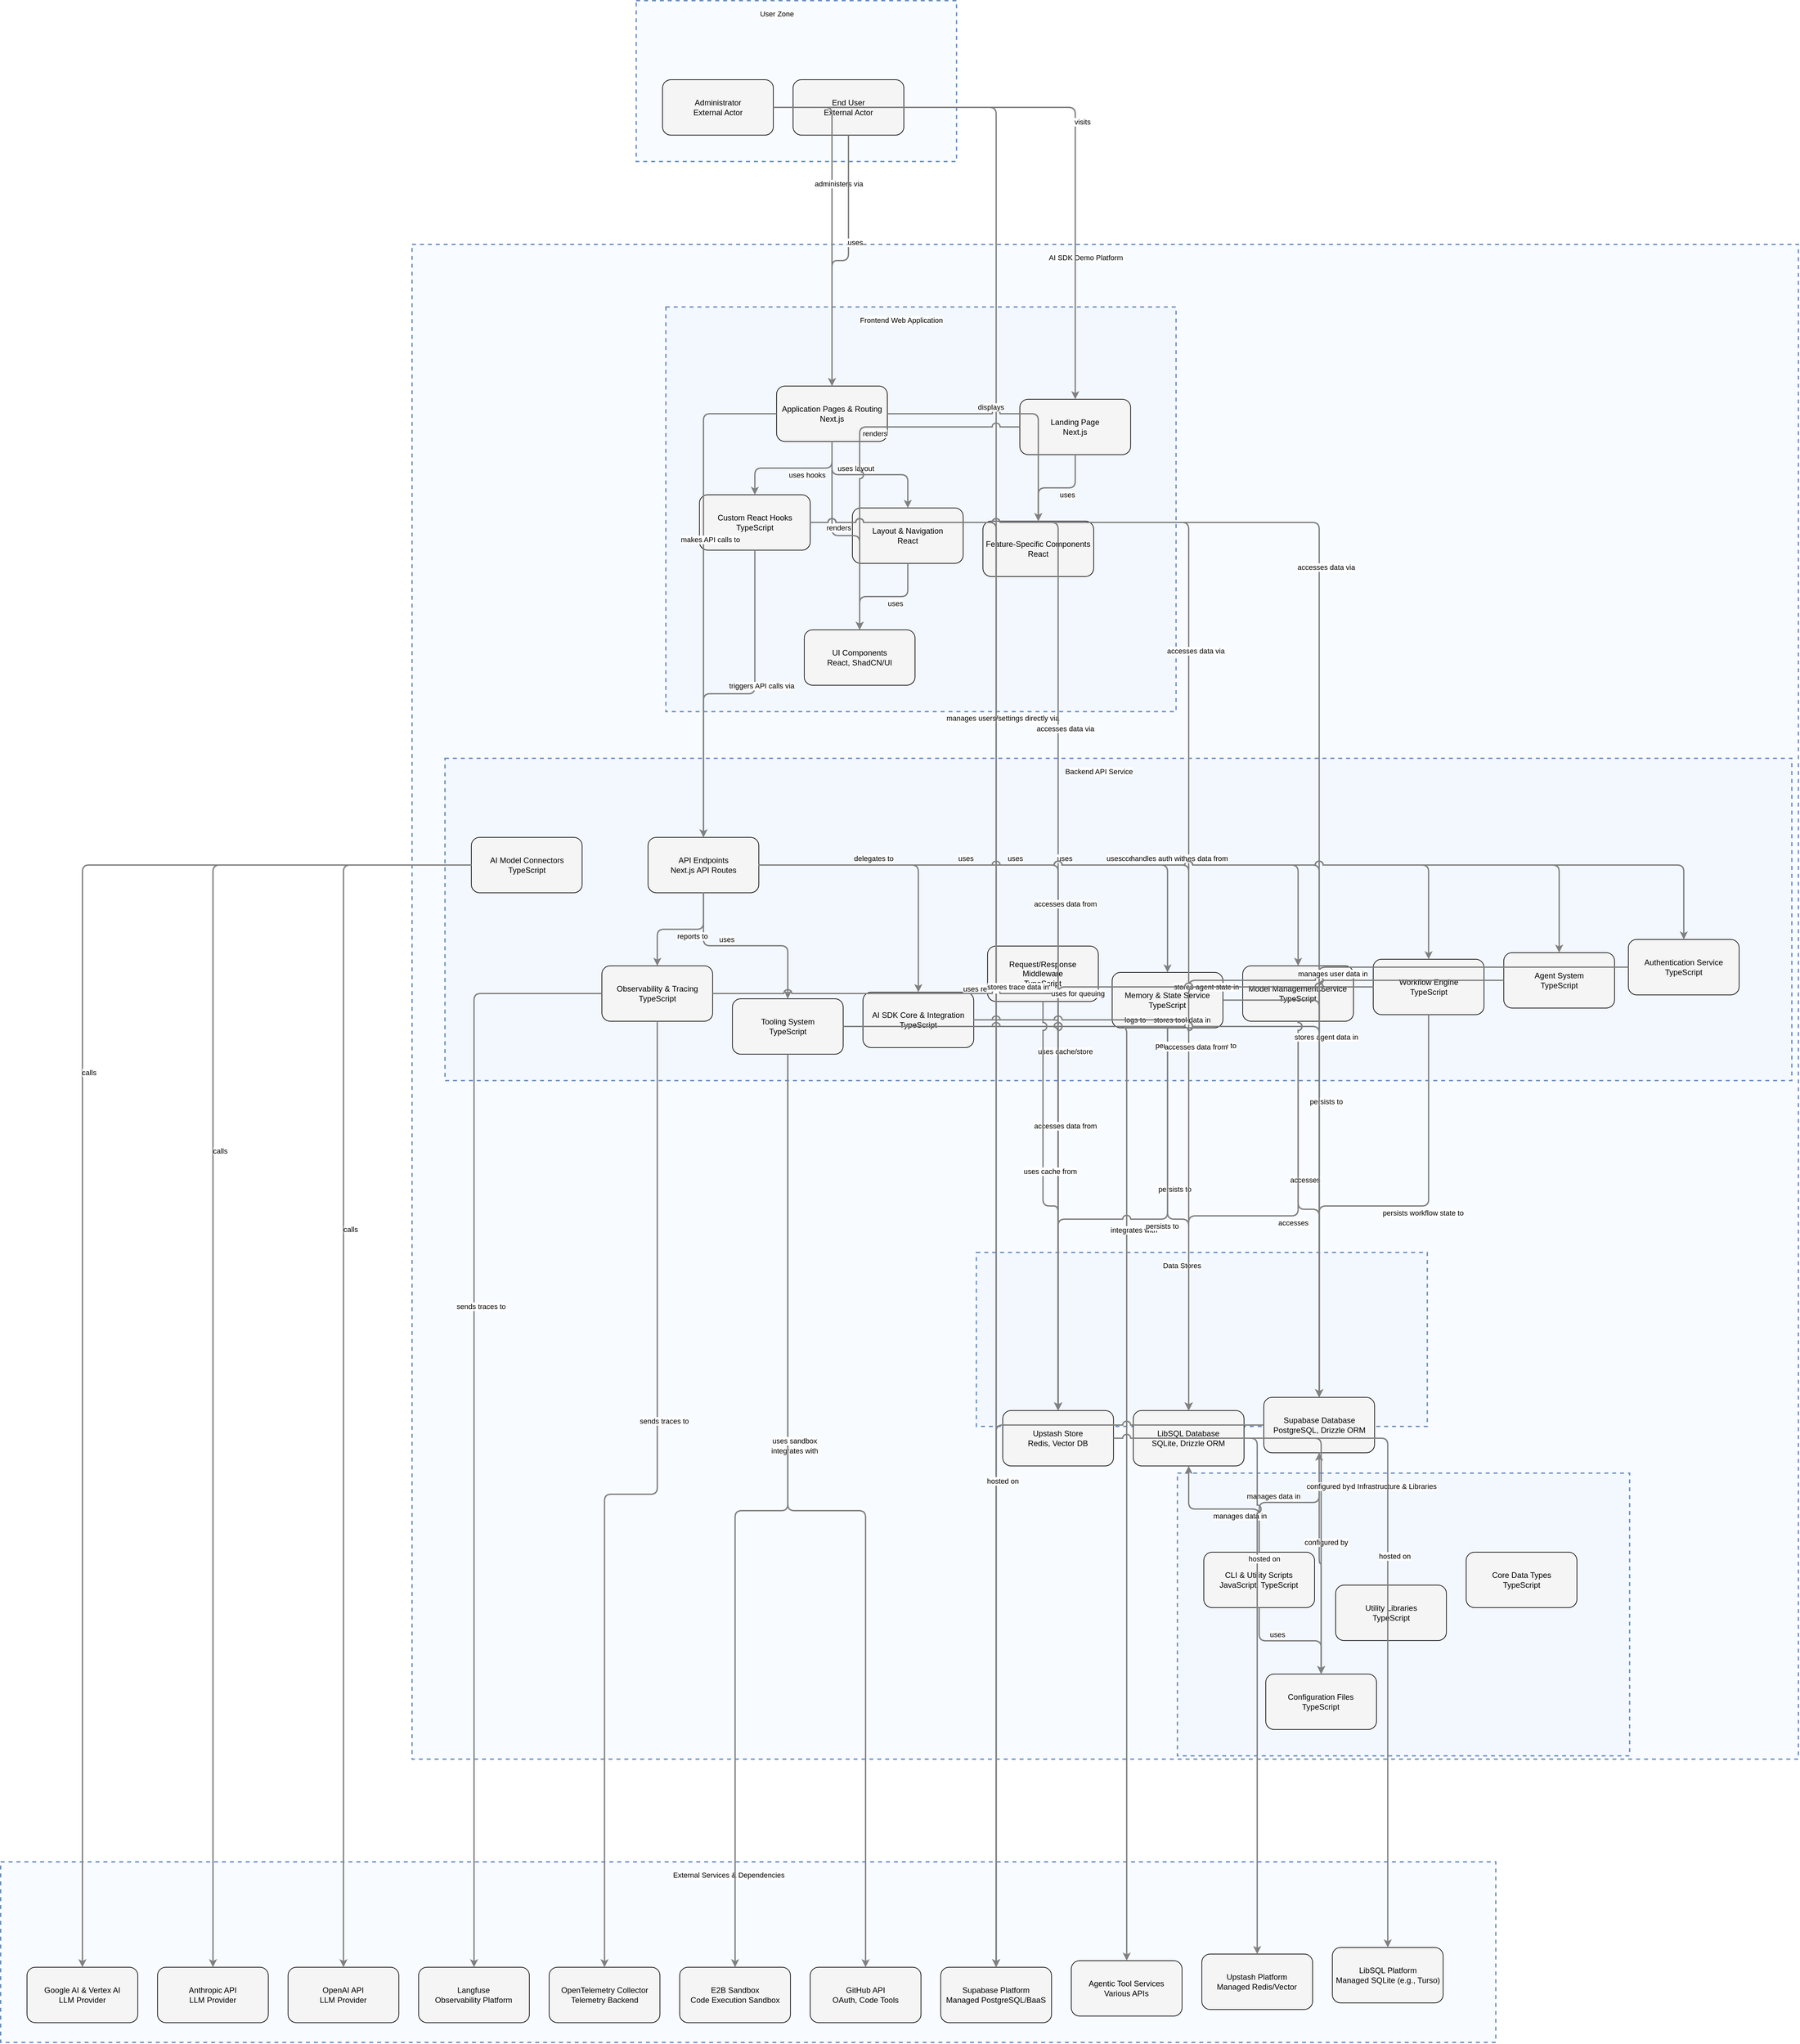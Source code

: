 <?xml version="1.0" encoding="UTF-8"?>
      <mxfile version="14.6.5" type="device">
        <diagram id="codeviz-diagram" name="System Diagram">
          <mxGraphModel dx="1000" dy="1000" grid="1" gridSize="10" guides="1" tooltips="1" connect="1" arrows="1" fold="1" page="1" pageScale="1" pageWidth="1169" pageHeight="827" math="0" shadow="0">
            <root>
              <mxCell id="0"/>
              <mxCell id="1" parent="0"/>
              <mxCell id="107990" value="" style="html=1;whiteSpace=wrap;container=1;fillColor=#dae8fc;strokeColor=#6c8ebf;dashed=1;fillOpacity=20;strokeWidth=2;containerType=none;recursiveResize=0;movable=1;resizable=1;autosize=0;dropTarget=0" vertex="1" parent="107989">
                <mxGeometry x="1161.881" y="1865" width="686.473" height="429.079" as="geometry"/>
              </mxCell>
              <mxCell id="107990_label" value="Shared Infrastructure &amp; Libraries" style="edgeLabel;html=1;align=center;verticalAlign=middle;resizable=0;labelBackgroundColor=white;spacing=5" vertex="1" parent="107989">
                <mxGeometry x="1169.881" y="1873" width="610.473" height="24" as="geometry"/>
              </mxCell>
<mxCell id="107991" value="" style="html=1;whiteSpace=wrap;container=1;fillColor=#dae8fc;strokeColor=#6c8ebf;dashed=1;fillOpacity=20;strokeWidth=2;containerType=none;recursiveResize=0;movable=1;resizable=1;autosize=0;dropTarget=0" vertex="1" parent="107989">
                <mxGeometry x="856.671" y="1530" width="684.473" height="264.079" as="geometry"/>
              </mxCell>
              <mxCell id="107991_label" value="Data Stores" style="edgeLabel;html=1;align=center;verticalAlign=middle;resizable=0;labelBackgroundColor=white;spacing=5" vertex="1" parent="107989">
                <mxGeometry x="864.671" y="1538" width="608.473" height="24" as="geometry"/>
              </mxCell>
<mxCell id="107992" value="" style="html=1;whiteSpace=wrap;container=1;fillColor=#dae8fc;strokeColor=#6c8ebf;dashed=1;fillOpacity=20;strokeWidth=2;containerType=none;recursiveResize=0;movable=1;resizable=1;autosize=0;dropTarget=0" vertex="1" parent="107989">
                <mxGeometry x="50" y="780" width="2044.578" height="489.079" as="geometry"/>
              </mxCell>
              <mxCell id="107992_label" value="Backend API Service" style="edgeLabel;html=1;align=center;verticalAlign=middle;resizable=0;labelBackgroundColor=white;spacing=5" vertex="1" parent="107989">
                <mxGeometry x="58" y="788" width="1968.578" height="24" as="geometry"/>
              </mxCell>
<mxCell id="107993" value="" style="html=1;whiteSpace=wrap;container=1;fillColor=#dae8fc;strokeColor=#6c8ebf;dashed=1;fillOpacity=20;strokeWidth=2;containerType=none;recursiveResize=0;movable=1;resizable=1;autosize=0;dropTarget=0" vertex="1" parent="107989">
                <mxGeometry x="385.276" y="95" width="774.526" height="614.079" as="geometry"/>
              </mxCell>
              <mxCell id="107993_label" value="Frontend Web Application" style="edgeLabel;html=1;align=center;verticalAlign=middle;resizable=0;labelBackgroundColor=white;spacing=5" vertex="1" parent="107989">
                <mxGeometry x="393.276" y="103" width="698.526" height="24" as="geometry"/>
              </mxCell>
<mxCell id="107988" value="" style="html=1;whiteSpace=wrap;container=1;fillColor=#dae8fc;strokeColor=#6c8ebf;dashed=1;fillOpacity=20;strokeWidth=2;containerType=none;recursiveResize=0;movable=1;resizable=1;autosize=0;dropTarget=0" vertex="1" parent="1">
                <mxGeometry x="22" y="2847" width="2269.736" height="274.079" as="geometry"/>
              </mxCell>
              <mxCell id="107988_label" value="External Services &amp; Dependencies" style="edgeLabel;html=1;align=center;verticalAlign=middle;resizable=0;labelBackgroundColor=white;spacing=5" vertex="1" parent="1">
                <mxGeometry x="30" y="2855" width="2193.736" height="24" as="geometry"/>
              </mxCell>
<mxCell id="107989" value="" style="html=1;whiteSpace=wrap;container=1;fillColor=#dae8fc;strokeColor=#6c8ebf;dashed=1;fillOpacity=20;strokeWidth=2;containerType=none;recursiveResize=0;movable=1;resizable=1;autosize=0;dropTarget=0" vertex="1" parent="1">
                <mxGeometry x="646.53" y="392" width="2104.578" height="2299.079" as="geometry"/>
              </mxCell>
              <mxCell id="107989_label" value="AI SDK Demo Platform" style="edgeLabel;html=1;align=center;verticalAlign=middle;resizable=0;labelBackgroundColor=white;spacing=5" vertex="1" parent="1">
                <mxGeometry x="654.53" y="400" width="2028.578" height="24" as="geometry"/>
              </mxCell>
<mxCell id="107994" value="" style="html=1;whiteSpace=wrap;container=1;fillColor=#dae8fc;strokeColor=#6c8ebf;dashed=1;fillOpacity=20;strokeWidth=2;containerType=none;recursiveResize=0;movable=1;resizable=1;autosize=0;dropTarget=0" vertex="1" parent="1">
                <mxGeometry x="986.78" y="22" width="486.316" height="244.079" as="geometry"/>
              </mxCell>
              <mxCell id="107994_label" value="User Zone" style="edgeLabel;html=1;align=center;verticalAlign=middle;resizable=0;labelBackgroundColor=white;spacing=5" vertex="1" parent="1">
                <mxGeometry x="994.78" y="30" width="410.316" height="24" as="geometry"/>
              </mxCell>
              <mxCell id="107995" value="End User&lt;br&gt;External Actor" style="rounded=1;whiteSpace=wrap;html=1;fillColor=#f5f5f5" vertex="1" parent="107994">
                    <mxGeometry x="238.158" y="120" width="168.158" height="84.079" as="geometry"/>
                  </mxCell>
<mxCell id="107996" value="Administrator&lt;br&gt;External Actor" style="rounded=1;whiteSpace=wrap;html=1;fillColor=#f5f5f5" vertex="1" parent="107994">
                    <mxGeometry x="40" y="120" width="168.158" height="84.079" as="geometry"/>
                  </mxCell>
<mxCell id="108021" value="Langfuse&lt;br&gt;Observability Platform" style="rounded=1;whiteSpace=wrap;html=1;fillColor=#f5f5f5" vertex="1" parent="107988">
                    <mxGeometry x="634.473" y="160" width="168.158" height="84.079" as="geometry"/>
                  </mxCell>
<mxCell id="108022" value="OpenAI API&lt;br&gt;LLM Provider" style="rounded=1;whiteSpace=wrap;html=1;fillColor=#f5f5f5" vertex="1" parent="107988">
                    <mxGeometry x="436.316" y="160" width="168.158" height="84.079" as="geometry"/>
                  </mxCell>
<mxCell id="108023" value="Anthropic API&lt;br&gt;LLM Provider" style="rounded=1;whiteSpace=wrap;html=1;fillColor=#f5f5f5" vertex="1" parent="107988">
                    <mxGeometry x="238.158" y="160" width="168.158" height="84.079" as="geometry"/>
                  </mxCell>
<mxCell id="108024" value="Google AI &amp;amp; Vertex AI&lt;br&gt;LLM Provider" style="rounded=1;whiteSpace=wrap;html=1;fillColor=#f5f5f5" vertex="1" parent="107988">
                    <mxGeometry x="40" y="160" width="168.158" height="84.079" as="geometry"/>
                  </mxCell>
<mxCell id="108025" value="Upstash Platform&lt;br&gt;Managed Redis/Vector" style="rounded=1;whiteSpace=wrap;html=1;fillColor=#f5f5f5" vertex="1" parent="107988">
                    <mxGeometry x="1823.42" y="140" width="168.158" height="84.079" as="geometry"/>
                  </mxCell>
<mxCell id="108026" value="Supabase Platform&lt;br&gt;Managed PostgreSQL/BaaS" style="rounded=1;whiteSpace=wrap;html=1;fillColor=#f5f5f5" vertex="1" parent="107988">
                    <mxGeometry x="1427.105" y="160" width="168.158" height="84.079" as="geometry"/>
                  </mxCell>
<mxCell id="108027" value="LibSQL Platform&lt;br&gt;Managed SQLite (e.g., Turso)" style="rounded=1;whiteSpace=wrap;html=1;fillColor=#f5f5f5" vertex="1" parent="107988">
                    <mxGeometry x="2021.578" y="130" width="168.158" height="84.079" as="geometry"/>
                  </mxCell>
<mxCell id="108028" value="GitHub API&lt;br&gt;OAuth, Code Tools" style="rounded=1;whiteSpace=wrap;html=1;fillColor=#f5f5f5" vertex="1" parent="107988">
                    <mxGeometry x="1228.947" y="160" width="168.158" height="84.079" as="geometry"/>
                  </mxCell>
<mxCell id="108029" value="Agentic Tool Services&lt;br&gt;Various APIs" style="rounded=1;whiteSpace=wrap;html=1;fillColor=#f5f5f5" vertex="1" parent="107988">
                    <mxGeometry x="1625.263" y="150" width="168.158" height="84.079" as="geometry"/>
                  </mxCell>
<mxCell id="108030" value="E2B Sandbox&lt;br&gt;Code Execution Sandbox" style="rounded=1;whiteSpace=wrap;html=1;fillColor=#f5f5f5" vertex="1" parent="107988">
                    <mxGeometry x="1030.789" y="160" width="168.158" height="84.079" as="geometry"/>
                  </mxCell>
<mxCell id="108031" value="OpenTelemetry Collector&lt;br&gt;Telemetry Backend" style="rounded=1;whiteSpace=wrap;html=1;fillColor=#f5f5f5" vertex="1" parent="107988">
                    <mxGeometry x="832.631" y="160" width="168.158" height="84.079" as="geometry"/>
                  </mxCell>
<mxCell id="107997" value="Application Pages &amp;amp; Routing&lt;br&gt;Next.js" style="rounded=1;whiteSpace=wrap;html=1;fillColor=#f5f5f5" vertex="1" parent="107993">
                    <mxGeometry x="168.079" y="120" width="168.158" height="84.079" as="geometry"/>
                  </mxCell>
<mxCell id="107998" value="Landing Page&lt;br&gt;Next.js" style="rounded=1;whiteSpace=wrap;html=1;fillColor=#f5f5f5" vertex="1" parent="107993">
                    <mxGeometry x="537.368" y="140" width="168.158" height="84.079" as="geometry"/>
                  </mxCell>
<mxCell id="107999" value="UI Components&lt;br&gt;React, ShadCN/UI" style="rounded=1;whiteSpace=wrap;html=1;fillColor=#f5f5f5" vertex="1" parent="107993">
                    <mxGeometry x="210.118" y="490" width="168.158" height="84.079" as="geometry"/>
                  </mxCell>
<mxCell id="108000" value="Layout &amp;amp; Navigation&lt;br&gt;React" style="rounded=1;whiteSpace=wrap;html=1;fillColor=#f5f5f5" vertex="1" parent="107993">
                    <mxGeometry x="283.158" y="305" width="168.158" height="84.079" as="geometry"/>
                  </mxCell>
<mxCell id="108001" value="Feature-Specific Components&lt;br&gt;React" style="rounded=1;whiteSpace=wrap;html=1;fillColor=#f5f5f5" vertex="1" parent="107993">
                    <mxGeometry x="481.316" y="325" width="168.158" height="84.079" as="geometry"/>
                  </mxCell>
<mxCell id="108002" value="Custom React Hooks&lt;br&gt;TypeScript" style="rounded=1;whiteSpace=wrap;html=1;fillColor=#f5f5f5" vertex="1" parent="107993">
                    <mxGeometry x="51" y="285" width="168.158" height="84.079" as="geometry"/>
                  </mxCell>
<mxCell id="108003" value="API Endpoints&lt;br&gt;Next.js API Routes" style="rounded=1;whiteSpace=wrap;html=1;fillColor=#f5f5f5" vertex="1" parent="107992">
                    <mxGeometry x="308.224" y="120" width="168.158" height="84.079" as="geometry"/>
                  </mxCell>
<mxCell id="108004" value="AI SDK Core &amp;amp; Integration&lt;br&gt;TypeScript" style="rounded=1;whiteSpace=wrap;html=1;fillColor=#f5f5f5" vertex="1" parent="107992">
                    <mxGeometry x="634.473" y="355" width="168.158" height="84.079" as="geometry"/>
                  </mxCell>
<mxCell id="108005" value="Model Management Service&lt;br&gt;TypeScript" style="rounded=1;whiteSpace=wrap;html=1;fillColor=#f5f5f5" vertex="1" parent="107992">
                    <mxGeometry x="1210.947" y="315" width="168.158" height="84.079" as="geometry"/>
                  </mxCell>
<mxCell id="108006" value="AI Model Connectors&lt;br&gt;TypeScript" style="rounded=1;whiteSpace=wrap;html=1;fillColor=#f5f5f5" vertex="1" parent="107992">
                    <mxGeometry x="40" y="120" width="168.158" height="84.079" as="geometry"/>
                  </mxCell>
<mxCell id="108007" value="Agent System&lt;br&gt;TypeScript" style="rounded=1;whiteSpace=wrap;html=1;fillColor=#f5f5f5" vertex="1" parent="107992">
                    <mxGeometry x="1607.263" y="295" width="168.158" height="84.079" as="geometry"/>
                  </mxCell>
<mxCell id="108008" value="Tooling System&lt;br&gt;TypeScript" style="rounded=1;whiteSpace=wrap;html=1;fillColor=#f5f5f5" vertex="1" parent="107992">
                    <mxGeometry x="436.316" y="365" width="168.158" height="84.079" as="geometry"/>
                  </mxCell>
<mxCell id="108009" value="Memory &amp;amp; State Service&lt;br&gt;TypeScript" style="rounded=1;whiteSpace=wrap;html=1;fillColor=#f5f5f5" vertex="1" parent="107992">
                    <mxGeometry x="1012.789" y="325" width="168.158" height="84.079" as="geometry"/>
                  </mxCell>
<mxCell id="108010" value="Workflow Engine&lt;br&gt;TypeScript" style="rounded=1;whiteSpace=wrap;html=1;fillColor=#f5f5f5" vertex="1" parent="107992">
                    <mxGeometry x="1409.105" y="305" width="168.158" height="84.079" as="geometry"/>
                  </mxCell>
<mxCell id="108011" value="Observability &amp;amp; Tracing&lt;br&gt;TypeScript" style="rounded=1;whiteSpace=wrap;html=1;fillColor=#f5f5f5" vertex="1" parent="107992">
                    <mxGeometry x="238.158" y="315" width="168.158" height="84.079" as="geometry"/>
                  </mxCell>
<mxCell id="108012" value="Request/Response Middleware&lt;br&gt;TypeScript" style="rounded=1;whiteSpace=wrap;html=1;fillColor=#f5f5f5" vertex="1" parent="107992">
                    <mxGeometry x="823.631" y="285" width="168.158" height="84.079" as="geometry"/>
                  </mxCell>
<mxCell id="108013" value="Authentication Service&lt;br&gt;TypeScript" style="rounded=1;whiteSpace=wrap;html=1;fillColor=#f5f5f5" vertex="1" parent="107992">
                    <mxGeometry x="1796.42" y="275" width="168.158" height="84.079" as="geometry"/>
                  </mxCell>
<mxCell id="108014" value="Supabase Database&lt;br&gt;PostgreSQL, Drizzle ORM" style="rounded=1;whiteSpace=wrap;html=1;fillColor=#f5f5f5" vertex="1" parent="107991">
                    <mxGeometry x="436.316" y="220" width="168.158" height="84.079" as="geometry"/>
                  </mxCell>
<mxCell id="108015" value="LibSQL Database&lt;br&gt;SQLite, Drizzle ORM" style="rounded=1;whiteSpace=wrap;html=1;fillColor=#f5f5f5" vertex="1" parent="107991">
                    <mxGeometry x="238.158" y="240" width="168.158" height="84.079" as="geometry"/>
                  </mxCell>
<mxCell id="108016" value="Upstash Store&lt;br&gt;Redis, Vector DB" style="rounded=1;whiteSpace=wrap;html=1;fillColor=#f5f5f5" vertex="1" parent="107991">
                    <mxGeometry x="40" y="240" width="168.158" height="84.079" as="geometry"/>
                  </mxCell>
<mxCell id="108017" value="Core Data Types&lt;br&gt;TypeScript" style="rounded=1;whiteSpace=wrap;html=1;fillColor=#f5f5f5" vertex="1" parent="107990">
                    <mxGeometry x="438.316" y="120" width="168.158" height="84.079" as="geometry"/>
                  </mxCell>
<mxCell id="108018" value="Utility Libraries&lt;br&gt;TypeScript" style="rounded=1;whiteSpace=wrap;html=1;fillColor=#f5f5f5" vertex="1" parent="107990">
                    <mxGeometry x="240.158" y="170" width="168.158" height="84.079" as="geometry"/>
                  </mxCell>
<mxCell id="108019" value="Configuration Files&lt;br&gt;TypeScript" style="rounded=1;whiteSpace=wrap;html=1;fillColor=#f5f5f5" vertex="1" parent="107990">
                    <mxGeometry x="134.079" y="305" width="168.158" height="84.079" as="geometry"/>
                  </mxCell>
<mxCell id="108020" value="CLI &amp;amp; Utility Scripts&lt;br&gt;JavaScript, TypeScript" style="rounded=1;whiteSpace=wrap;html=1;fillColor=#f5f5f5" vertex="1" parent="107990">
                    <mxGeometry x="40" y="120" width="168.158" height="84.079" as="geometry"/>
                  </mxCell>
              <mxCell id="edge-212235" style="edgeStyle=orthogonalEdgeStyle;rounded=1;orthogonalLoop=1;jettySize=auto;html=1;strokeColor=#808080;strokeWidth=2;jumpStyle=arc;jumpSize=10;spacing=15;labelBackgroundColor=white;labelBorderColor=none" edge="1" parent="1" source="107996" target="107997">
                  <mxGeometry relative="1" as="geometry"/>
                </mxCell>
                <mxCell id="edge-212235_label" value="administers via" style="edgeLabel;html=1;align=center;verticalAlign=middle;resizable=0;points=[];" vertex="1" connectable="0" parent="edge-212235">
                  <mxGeometry x="-0.2" y="10" relative="1" as="geometry">
                    <mxPoint as="offset"/>
                  </mxGeometry>
                </mxCell>
<mxCell id="edge-212236" style="edgeStyle=orthogonalEdgeStyle;rounded=1;orthogonalLoop=1;jettySize=auto;html=1;strokeColor=#808080;strokeWidth=2;jumpStyle=arc;jumpSize=10;spacing=15;labelBackgroundColor=white;labelBorderColor=none" edge="1" parent="1" source="107996" target="108026">
                  <mxGeometry relative="1" as="geometry"/>
                </mxCell>
                <mxCell id="edge-212236_label" value="manages users/settings directly via" style="edgeLabel;html=1;align=center;verticalAlign=middle;resizable=0;points=[];" vertex="1" connectable="0" parent="edge-212236">
                  <mxGeometry x="-0.2" y="10" relative="1" as="geometry">
                    <mxPoint as="offset"/>
                  </mxGeometry>
                </mxCell>
<mxCell id="edge-212237" style="edgeStyle=orthogonalEdgeStyle;rounded=1;orthogonalLoop=1;jettySize=auto;html=1;strokeColor=#808080;strokeWidth=2;jumpStyle=arc;jumpSize=10;spacing=15;labelBackgroundColor=white;labelBorderColor=none" edge="1" parent="1" source="107997" target="107999">
                  <mxGeometry relative="1" as="geometry"/>
                </mxCell>
                <mxCell id="edge-212237_label" value="renders" style="edgeLabel;html=1;align=center;verticalAlign=middle;resizable=0;points=[];" vertex="1" connectable="0" parent="edge-212237">
                  <mxGeometry x="-0.2" y="10" relative="1" as="geometry">
                    <mxPoint as="offset"/>
                  </mxGeometry>
                </mxCell>
<mxCell id="edge-212238" style="edgeStyle=orthogonalEdgeStyle;rounded=1;orthogonalLoop=1;jettySize=auto;html=1;strokeColor=#808080;strokeWidth=2;jumpStyle=arc;jumpSize=10;spacing=15;labelBackgroundColor=white;labelBorderColor=none" edge="1" parent="1" source="107997" target="108000">
                  <mxGeometry relative="1" as="geometry"/>
                </mxCell>
                <mxCell id="edge-212238_label" value="uses layout" style="edgeLabel;html=1;align=center;verticalAlign=middle;resizable=0;points=[];" vertex="1" connectable="0" parent="edge-212238">
                  <mxGeometry x="-0.2" y="10" relative="1" as="geometry">
                    <mxPoint as="offset"/>
                  </mxGeometry>
                </mxCell>
<mxCell id="edge-212239" style="edgeStyle=orthogonalEdgeStyle;rounded=1;orthogonalLoop=1;jettySize=auto;html=1;strokeColor=#808080;strokeWidth=2;jumpStyle=arc;jumpSize=10;spacing=15;labelBackgroundColor=white;labelBorderColor=none" edge="1" parent="1" source="107997" target="108001">
                  <mxGeometry relative="1" as="geometry"/>
                </mxCell>
                <mxCell id="edge-212239_label" value="displays" style="edgeLabel;html=1;align=center;verticalAlign=middle;resizable=0;points=[];" vertex="1" connectable="0" parent="edge-212239">
                  <mxGeometry x="-0.2" y="10" relative="1" as="geometry">
                    <mxPoint as="offset"/>
                  </mxGeometry>
                </mxCell>
<mxCell id="edge-212240" style="edgeStyle=orthogonalEdgeStyle;rounded=1;orthogonalLoop=1;jettySize=auto;html=1;strokeColor=#808080;strokeWidth=2;jumpStyle=arc;jumpSize=10;spacing=15;labelBackgroundColor=white;labelBorderColor=none" edge="1" parent="1" source="107997" target="108002">
                  <mxGeometry relative="1" as="geometry"/>
                </mxCell>
                <mxCell id="edge-212240_label" value="uses hooks" style="edgeLabel;html=1;align=center;verticalAlign=middle;resizable=0;points=[];" vertex="1" connectable="0" parent="edge-212240">
                  <mxGeometry x="-0.2" y="10" relative="1" as="geometry">
                    <mxPoint as="offset"/>
                  </mxGeometry>
                </mxCell>
<mxCell id="edge-212241" style="edgeStyle=orthogonalEdgeStyle;rounded=1;orthogonalLoop=1;jettySize=auto;html=1;strokeColor=#808080;strokeWidth=2;jumpStyle=arc;jumpSize=10;spacing=15;labelBackgroundColor=white;labelBorderColor=none" edge="1" parent="1" source="107997" target="108003">
                  <mxGeometry relative="1" as="geometry"/>
                </mxCell>
                <mxCell id="edge-212241_label" value="makes API calls to" style="edgeLabel;html=1;align=center;verticalAlign=middle;resizable=0;points=[];" vertex="1" connectable="0" parent="edge-212241">
                  <mxGeometry x="-0.2" y="10" relative="1" as="geometry">
                    <mxPoint as="offset"/>
                  </mxGeometry>
                </mxCell>
<mxCell id="edge-212242" style="edgeStyle=orthogonalEdgeStyle;rounded=1;orthogonalLoop=1;jettySize=auto;html=1;strokeColor=#808080;strokeWidth=2;jumpStyle=arc;jumpSize=10;spacing=15;labelBackgroundColor=white;labelBorderColor=none" edge="1" parent="1" source="107998" target="107999">
                  <mxGeometry relative="1" as="geometry"/>
                </mxCell>
                <mxCell id="edge-212242_label" value="renders" style="edgeLabel;html=1;align=center;verticalAlign=middle;resizable=0;points=[];" vertex="1" connectable="0" parent="edge-212242">
                  <mxGeometry x="-0.2" y="10" relative="1" as="geometry">
                    <mxPoint as="offset"/>
                  </mxGeometry>
                </mxCell>
<mxCell id="edge-212243" style="edgeStyle=orthogonalEdgeStyle;rounded=1;orthogonalLoop=1;jettySize=auto;html=1;strokeColor=#808080;strokeWidth=2;jumpStyle=arc;jumpSize=10;spacing=15;labelBackgroundColor=white;labelBorderColor=none" edge="1" parent="1" source="107998" target="108001">
                  <mxGeometry relative="1" as="geometry"/>
                </mxCell>
                <mxCell id="edge-212243_label" value="uses" style="edgeLabel;html=1;align=center;verticalAlign=middle;resizable=0;points=[];" vertex="1" connectable="0" parent="edge-212243">
                  <mxGeometry x="-0.2" y="10" relative="1" as="geometry">
                    <mxPoint as="offset"/>
                  </mxGeometry>
                </mxCell>
<mxCell id="edge-212244" style="edgeStyle=orthogonalEdgeStyle;rounded=1;orthogonalLoop=1;jettySize=auto;html=1;strokeColor=#808080;strokeWidth=2;jumpStyle=arc;jumpSize=10;spacing=15;labelBackgroundColor=white;labelBorderColor=none" edge="1" parent="1" source="108000" target="107999">
                  <mxGeometry relative="1" as="geometry"/>
                </mxCell>
                <mxCell id="edge-212244_label" value="uses" style="edgeLabel;html=1;align=center;verticalAlign=middle;resizable=0;points=[];" vertex="1" connectable="0" parent="edge-212244">
                  <mxGeometry x="-0.2" y="10" relative="1" as="geometry">
                    <mxPoint as="offset"/>
                  </mxGeometry>
                </mxCell>
<mxCell id="edge-212233" style="edgeStyle=orthogonalEdgeStyle;rounded=1;orthogonalLoop=1;jettySize=auto;html=1;strokeColor=#808080;strokeWidth=2;jumpStyle=arc;jumpSize=10;spacing=15;labelBackgroundColor=white;labelBorderColor=none" edge="1" parent="1" source="107995" target="107997">
                  <mxGeometry relative="1" as="geometry"/>
                </mxCell>
                <mxCell id="edge-212233_label" value="uses" style="edgeLabel;html=1;align=center;verticalAlign=middle;resizable=0;points=[];" vertex="1" connectable="0" parent="edge-212233">
                  <mxGeometry x="-0.2" y="10" relative="1" as="geometry">
                    <mxPoint as="offset"/>
                  </mxGeometry>
                </mxCell>
<mxCell id="edge-212234" style="edgeStyle=orthogonalEdgeStyle;rounded=1;orthogonalLoop=1;jettySize=auto;html=1;strokeColor=#808080;strokeWidth=2;jumpStyle=arc;jumpSize=10;spacing=15;labelBackgroundColor=white;labelBorderColor=none" edge="1" parent="1" source="107995" target="107998">
                  <mxGeometry relative="1" as="geometry"/>
                </mxCell>
                <mxCell id="edge-212234_label" value="visits" style="edgeLabel;html=1;align=center;verticalAlign=middle;resizable=0;points=[];" vertex="1" connectable="0" parent="edge-212234">
                  <mxGeometry x="-0.2" y="10" relative="1" as="geometry">
                    <mxPoint as="offset"/>
                  </mxGeometry>
                </mxCell>
<mxCell id="edge-212246" style="edgeStyle=orthogonalEdgeStyle;rounded=1;orthogonalLoop=1;jettySize=auto;html=1;strokeColor=#808080;strokeWidth=2;jumpStyle=arc;jumpSize=10;spacing=15;labelBackgroundColor=white;labelBorderColor=none" edge="1" parent="1" source="108002" target="108014">
                  <mxGeometry relative="1" as="geometry"/>
                </mxCell>
                <mxCell id="edge-212246_label" value="accesses data via" style="edgeLabel;html=1;align=center;verticalAlign=middle;resizable=0;points=[];" vertex="1" connectable="0" parent="edge-212246">
                  <mxGeometry x="-0.2" y="10" relative="1" as="geometry">
                    <mxPoint as="offset"/>
                  </mxGeometry>
                </mxCell>
<mxCell id="edge-212247" style="edgeStyle=orthogonalEdgeStyle;rounded=1;orthogonalLoop=1;jettySize=auto;html=1;strokeColor=#808080;strokeWidth=2;jumpStyle=arc;jumpSize=10;spacing=15;labelBackgroundColor=white;labelBorderColor=none" edge="1" parent="1" source="108002" target="108015">
                  <mxGeometry relative="1" as="geometry"/>
                </mxCell>
                <mxCell id="edge-212247_label" value="accesses data via" style="edgeLabel;html=1;align=center;verticalAlign=middle;resizable=0;points=[];" vertex="1" connectable="0" parent="edge-212247">
                  <mxGeometry x="-0.2" y="10" relative="1" as="geometry">
                    <mxPoint as="offset"/>
                  </mxGeometry>
                </mxCell>
<mxCell id="edge-212248" style="edgeStyle=orthogonalEdgeStyle;rounded=1;orthogonalLoop=1;jettySize=auto;html=1;strokeColor=#808080;strokeWidth=2;jumpStyle=arc;jumpSize=10;spacing=15;labelBackgroundColor=white;labelBorderColor=none" edge="1" parent="1" source="108002" target="108016">
                  <mxGeometry relative="1" as="geometry"/>
                </mxCell>
                <mxCell id="edge-212248_label" value="accesses data via" style="edgeLabel;html=1;align=center;verticalAlign=middle;resizable=0;points=[];" vertex="1" connectable="0" parent="edge-212248">
                  <mxGeometry x="-0.2" y="10" relative="1" as="geometry">
                    <mxPoint as="offset"/>
                  </mxGeometry>
                </mxCell>
<mxCell id="edge-212245" style="edgeStyle=orthogonalEdgeStyle;rounded=1;orthogonalLoop=1;jettySize=auto;html=1;strokeColor=#808080;strokeWidth=2;jumpStyle=arc;jumpSize=10;spacing=15;labelBackgroundColor=white;labelBorderColor=none" edge="1" parent="1" source="108002" target="108003">
                  <mxGeometry relative="1" as="geometry"/>
                </mxCell>
                <mxCell id="edge-212245_label" value="triggers API calls via" style="edgeLabel;html=1;align=center;verticalAlign=middle;resizable=0;points=[];" vertex="1" connectable="0" parent="edge-212245">
                  <mxGeometry x="-0.2" y="10" relative="1" as="geometry">
                    <mxPoint as="offset"/>
                  </mxGeometry>
                </mxCell>
<mxCell id="edge-212249" style="edgeStyle=orthogonalEdgeStyle;rounded=1;orthogonalLoop=1;jettySize=auto;html=1;strokeColor=#808080;strokeWidth=2;jumpStyle=arc;jumpSize=10;spacing=15;labelBackgroundColor=white;labelBorderColor=none" edge="1" parent="1" source="108002" target="108026">
                  <mxGeometry relative="1" as="geometry"/>
                </mxCell>
                <mxCell id="edge-212249_label" value="uses realtime features of" style="edgeLabel;html=1;align=center;verticalAlign=middle;resizable=0;points=[];" vertex="1" connectable="0" parent="edge-212249">
                  <mxGeometry x="-0.2" y="10" relative="1" as="geometry">
                    <mxPoint as="offset"/>
                  </mxGeometry>
                </mxCell>
<mxCell id="edge-212258" style="edgeStyle=orthogonalEdgeStyle;rounded=1;orthogonalLoop=1;jettySize=auto;html=1;strokeColor=#808080;strokeWidth=2;jumpStyle=arc;jumpSize=10;spacing=15;labelBackgroundColor=white;labelBorderColor=none" edge="1" parent="1" source="108003" target="108014">
                  <mxGeometry relative="1" as="geometry"/>
                </mxCell>
                <mxCell id="edge-212258_label" value="accesses data from" style="edgeLabel;html=1;align=center;verticalAlign=middle;resizable=0;points=[];" vertex="1" connectable="0" parent="edge-212258">
                  <mxGeometry x="-0.2" y="10" relative="1" as="geometry">
                    <mxPoint as="offset"/>
                  </mxGeometry>
                </mxCell>
<mxCell id="edge-212259" style="edgeStyle=orthogonalEdgeStyle;rounded=1;orthogonalLoop=1;jettySize=auto;html=1;strokeColor=#808080;strokeWidth=2;jumpStyle=arc;jumpSize=10;spacing=15;labelBackgroundColor=white;labelBorderColor=none" edge="1" parent="1" source="108003" target="108015">
                  <mxGeometry relative="1" as="geometry"/>
                </mxCell>
                <mxCell id="edge-212259_label" value="accesses data from" style="edgeLabel;html=1;align=center;verticalAlign=middle;resizable=0;points=[];" vertex="1" connectable="0" parent="edge-212259">
                  <mxGeometry x="-0.2" y="10" relative="1" as="geometry">
                    <mxPoint as="offset"/>
                  </mxGeometry>
                </mxCell>
<mxCell id="edge-212260" style="edgeStyle=orthogonalEdgeStyle;rounded=1;orthogonalLoop=1;jettySize=auto;html=1;strokeColor=#808080;strokeWidth=2;jumpStyle=arc;jumpSize=10;spacing=15;labelBackgroundColor=white;labelBorderColor=none" edge="1" parent="1" source="108003" target="108016">
                  <mxGeometry relative="1" as="geometry"/>
                </mxCell>
                <mxCell id="edge-212260_label" value="accesses data from" style="edgeLabel;html=1;align=center;verticalAlign=middle;resizable=0;points=[];" vertex="1" connectable="0" parent="edge-212260">
                  <mxGeometry x="-0.2" y="10" relative="1" as="geometry">
                    <mxPoint as="offset"/>
                  </mxGeometry>
                </mxCell>
<mxCell id="edge-212250" style="edgeStyle=orthogonalEdgeStyle;rounded=1;orthogonalLoop=1;jettySize=auto;html=1;strokeColor=#808080;strokeWidth=2;jumpStyle=arc;jumpSize=10;spacing=15;labelBackgroundColor=white;labelBorderColor=none" edge="1" parent="1" source="108003" target="108004">
                  <mxGeometry relative="1" as="geometry"/>
                </mxCell>
                <mxCell id="edge-212250_label" value="delegates to" style="edgeLabel;html=1;align=center;verticalAlign=middle;resizable=0;points=[];" vertex="1" connectable="0" parent="edge-212250">
                  <mxGeometry x="-0.2" y="10" relative="1" as="geometry">
                    <mxPoint as="offset"/>
                  </mxGeometry>
                </mxCell>
<mxCell id="edge-212251" style="edgeStyle=orthogonalEdgeStyle;rounded=1;orthogonalLoop=1;jettySize=auto;html=1;strokeColor=#808080;strokeWidth=2;jumpStyle=arc;jumpSize=10;spacing=15;labelBackgroundColor=white;labelBorderColor=none" edge="1" parent="1" source="108003" target="108005">
                  <mxGeometry relative="1" as="geometry"/>
                </mxCell>
                <mxCell id="edge-212251_label" value="uses" style="edgeLabel;html=1;align=center;verticalAlign=middle;resizable=0;points=[];" vertex="1" connectable="0" parent="edge-212251">
                  <mxGeometry x="-0.2" y="10" relative="1" as="geometry">
                    <mxPoint as="offset"/>
                  </mxGeometry>
                </mxCell>
<mxCell id="edge-212252" style="edgeStyle=orthogonalEdgeStyle;rounded=1;orthogonalLoop=1;jettySize=auto;html=1;strokeColor=#808080;strokeWidth=2;jumpStyle=arc;jumpSize=10;spacing=15;labelBackgroundColor=white;labelBorderColor=none" edge="1" parent="1" source="108003" target="108007">
                  <mxGeometry relative="1" as="geometry"/>
                </mxCell>
                <mxCell id="edge-212252_label" value="uses" style="edgeLabel;html=1;align=center;verticalAlign=middle;resizable=0;points=[];" vertex="1" connectable="0" parent="edge-212252">
                  <mxGeometry x="-0.2" y="10" relative="1" as="geometry">
                    <mxPoint as="offset"/>
                  </mxGeometry>
                </mxCell>
<mxCell id="edge-212253" style="edgeStyle=orthogonalEdgeStyle;rounded=1;orthogonalLoop=1;jettySize=auto;html=1;strokeColor=#808080;strokeWidth=2;jumpStyle=arc;jumpSize=10;spacing=15;labelBackgroundColor=white;labelBorderColor=none" edge="1" parent="1" source="108003" target="108008">
                  <mxGeometry relative="1" as="geometry"/>
                </mxCell>
                <mxCell id="edge-212253_label" value="uses" style="edgeLabel;html=1;align=center;verticalAlign=middle;resizable=0;points=[];" vertex="1" connectable="0" parent="edge-212253">
                  <mxGeometry x="-0.2" y="10" relative="1" as="geometry">
                    <mxPoint as="offset"/>
                  </mxGeometry>
                </mxCell>
<mxCell id="edge-212254" style="edgeStyle=orthogonalEdgeStyle;rounded=1;orthogonalLoop=1;jettySize=auto;html=1;strokeColor=#808080;strokeWidth=2;jumpStyle=arc;jumpSize=10;spacing=15;labelBackgroundColor=white;labelBorderColor=none" edge="1" parent="1" source="108003" target="108009">
                  <mxGeometry relative="1" as="geometry"/>
                </mxCell>
                <mxCell id="edge-212254_label" value="uses" style="edgeLabel;html=1;align=center;verticalAlign=middle;resizable=0;points=[];" vertex="1" connectable="0" parent="edge-212254">
                  <mxGeometry x="-0.2" y="10" relative="1" as="geometry">
                    <mxPoint as="offset"/>
                  </mxGeometry>
                </mxCell>
<mxCell id="edge-212255" style="edgeStyle=orthogonalEdgeStyle;rounded=1;orthogonalLoop=1;jettySize=auto;html=1;strokeColor=#808080;strokeWidth=2;jumpStyle=arc;jumpSize=10;spacing=15;labelBackgroundColor=white;labelBorderColor=none" edge="1" parent="1" source="108003" target="108010">
                  <mxGeometry relative="1" as="geometry"/>
                </mxCell>
                <mxCell id="edge-212255_label" value="uses" style="edgeLabel;html=1;align=center;verticalAlign=middle;resizable=0;points=[];" vertex="1" connectable="0" parent="edge-212255">
                  <mxGeometry x="-0.2" y="10" relative="1" as="geometry">
                    <mxPoint as="offset"/>
                  </mxGeometry>
                </mxCell>
<mxCell id="edge-212256" style="edgeStyle=orthogonalEdgeStyle;rounded=1;orthogonalLoop=1;jettySize=auto;html=1;strokeColor=#808080;strokeWidth=2;jumpStyle=arc;jumpSize=10;spacing=15;labelBackgroundColor=white;labelBorderColor=none" edge="1" parent="1" source="108003" target="108011">
                  <mxGeometry relative="1" as="geometry"/>
                </mxCell>
                <mxCell id="edge-212256_label" value="reports to" style="edgeLabel;html=1;align=center;verticalAlign=middle;resizable=0;points=[];" vertex="1" connectable="0" parent="edge-212256">
                  <mxGeometry x="-0.2" y="10" relative="1" as="geometry">
                    <mxPoint as="offset"/>
                  </mxGeometry>
                </mxCell>
<mxCell id="edge-212257" style="edgeStyle=orthogonalEdgeStyle;rounded=1;orthogonalLoop=1;jettySize=auto;html=1;strokeColor=#808080;strokeWidth=2;jumpStyle=arc;jumpSize=10;spacing=15;labelBackgroundColor=white;labelBorderColor=none" edge="1" parent="1" source="108003" target="108013">
                  <mxGeometry relative="1" as="geometry"/>
                </mxCell>
                <mxCell id="edge-212257_label" value="handles auth with" style="edgeLabel;html=1;align=center;verticalAlign=middle;resizable=0;points=[];" vertex="1" connectable="0" parent="edge-212257">
                  <mxGeometry x="-0.2" y="10" relative="1" as="geometry">
                    <mxPoint as="offset"/>
                  </mxGeometry>
                </mxCell>
<mxCell id="edge-212282" style="edgeStyle=orthogonalEdgeStyle;rounded=1;orthogonalLoop=1;jettySize=auto;html=1;strokeColor=#808080;strokeWidth=2;jumpStyle=arc;jumpSize=10;spacing=15;labelBackgroundColor=white;labelBorderColor=none" edge="1" parent="1" source="108011" target="108016">
                  <mxGeometry relative="1" as="geometry"/>
                </mxCell>
                <mxCell id="edge-212282_label" value="stores trace data in" style="edgeLabel;html=1;align=center;verticalAlign=middle;resizable=0;points=[];" vertex="1" connectable="0" parent="edge-212282">
                  <mxGeometry x="-0.2" y="10" relative="1" as="geometry">
                    <mxPoint as="offset"/>
                  </mxGeometry>
                </mxCell>
<mxCell id="edge-212283" style="edgeStyle=orthogonalEdgeStyle;rounded=1;orthogonalLoop=1;jettySize=auto;html=1;strokeColor=#808080;strokeWidth=2;jumpStyle=arc;jumpSize=10;spacing=15;labelBackgroundColor=white;labelBorderColor=none" edge="1" parent="1" source="108011" target="108021">
                  <mxGeometry relative="1" as="geometry"/>
                </mxCell>
                <mxCell id="edge-212283_label" value="sends traces to" style="edgeLabel;html=1;align=center;verticalAlign=middle;resizable=0;points=[];" vertex="1" connectable="0" parent="edge-212283">
                  <mxGeometry x="-0.2" y="10" relative="1" as="geometry">
                    <mxPoint as="offset"/>
                  </mxGeometry>
                </mxCell>
<mxCell id="edge-212284" style="edgeStyle=orthogonalEdgeStyle;rounded=1;orthogonalLoop=1;jettySize=auto;html=1;strokeColor=#808080;strokeWidth=2;jumpStyle=arc;jumpSize=10;spacing=15;labelBackgroundColor=white;labelBorderColor=none" edge="1" parent="1" source="108011" target="108031">
                  <mxGeometry relative="1" as="geometry"/>
                </mxCell>
                <mxCell id="edge-212284_label" value="sends traces to" style="edgeLabel;html=1;align=center;verticalAlign=middle;resizable=0;points=[];" vertex="1" connectable="0" parent="edge-212284">
                  <mxGeometry x="-0.2" y="10" relative="1" as="geometry">
                    <mxPoint as="offset"/>
                  </mxGeometry>
                </mxCell>
<mxCell id="edge-212265" style="edgeStyle=orthogonalEdgeStyle;rounded=1;orthogonalLoop=1;jettySize=auto;html=1;strokeColor=#808080;strokeWidth=2;jumpStyle=arc;jumpSize=10;spacing=15;labelBackgroundColor=white;labelBorderColor=none" edge="1" parent="1" source="108006" target="108022">
                  <mxGeometry relative="1" as="geometry"/>
                </mxCell>
                <mxCell id="edge-212265_label" value="calls" style="edgeLabel;html=1;align=center;verticalAlign=middle;resizable=0;points=[];" vertex="1" connectable="0" parent="edge-212265">
                  <mxGeometry x="-0.2" y="10" relative="1" as="geometry">
                    <mxPoint as="offset"/>
                  </mxGeometry>
                </mxCell>
<mxCell id="edge-212266" style="edgeStyle=orthogonalEdgeStyle;rounded=1;orthogonalLoop=1;jettySize=auto;html=1;strokeColor=#808080;strokeWidth=2;jumpStyle=arc;jumpSize=10;spacing=15;labelBackgroundColor=white;labelBorderColor=none" edge="1" parent="1" source="108006" target="108023">
                  <mxGeometry relative="1" as="geometry"/>
                </mxCell>
                <mxCell id="edge-212266_label" value="calls" style="edgeLabel;html=1;align=center;verticalAlign=middle;resizable=0;points=[];" vertex="1" connectable="0" parent="edge-212266">
                  <mxGeometry x="-0.2" y="10" relative="1" as="geometry">
                    <mxPoint as="offset"/>
                  </mxGeometry>
                </mxCell>
<mxCell id="edge-212267" style="edgeStyle=orthogonalEdgeStyle;rounded=1;orthogonalLoop=1;jettySize=auto;html=1;strokeColor=#808080;strokeWidth=2;jumpStyle=arc;jumpSize=10;spacing=15;labelBackgroundColor=white;labelBorderColor=none" edge="1" parent="1" source="108006" target="108024">
                  <mxGeometry relative="1" as="geometry"/>
                </mxCell>
                <mxCell id="edge-212267_label" value="calls" style="edgeLabel;html=1;align=center;verticalAlign=middle;resizable=0;points=[];" vertex="1" connectable="0" parent="edge-212267">
                  <mxGeometry x="-0.2" y="10" relative="1" as="geometry">
                    <mxPoint as="offset"/>
                  </mxGeometry>
                </mxCell>
<mxCell id="edge-212270" style="edgeStyle=orthogonalEdgeStyle;rounded=1;orthogonalLoop=1;jettySize=auto;html=1;strokeColor=#808080;strokeWidth=2;jumpStyle=arc;jumpSize=10;spacing=15;labelBackgroundColor=white;labelBorderColor=none" edge="1" parent="1" source="108008" target="108014">
                  <mxGeometry relative="1" as="geometry"/>
                </mxCell>
                <mxCell id="edge-212270_label" value="stores tool data in" style="edgeLabel;html=1;align=center;verticalAlign=middle;resizable=0;points=[];" vertex="1" connectable="0" parent="edge-212270">
                  <mxGeometry x="-0.2" y="10" relative="1" as="geometry">
                    <mxPoint as="offset"/>
                  </mxGeometry>
                </mxCell>
<mxCell id="edge-212271" style="edgeStyle=orthogonalEdgeStyle;rounded=1;orthogonalLoop=1;jettySize=auto;html=1;strokeColor=#808080;strokeWidth=2;jumpStyle=arc;jumpSize=10;spacing=15;labelBackgroundColor=white;labelBorderColor=none" edge="1" parent="1" source="108008" target="108015">
                  <mxGeometry relative="1" as="geometry"/>
                </mxCell>
                <mxCell id="edge-212271_label" value="logs to" style="edgeLabel;html=1;align=center;verticalAlign=middle;resizable=0;points=[];" vertex="1" connectable="0" parent="edge-212271">
                  <mxGeometry x="-0.2" y="10" relative="1" as="geometry">
                    <mxPoint as="offset"/>
                  </mxGeometry>
                </mxCell>
<mxCell id="edge-212272" style="edgeStyle=orthogonalEdgeStyle;rounded=1;orthogonalLoop=1;jettySize=auto;html=1;strokeColor=#808080;strokeWidth=2;jumpStyle=arc;jumpSize=10;spacing=15;labelBackgroundColor=white;labelBorderColor=none" edge="1" parent="1" source="108008" target="108016">
                  <mxGeometry relative="1" as="geometry"/>
                </mxCell>
                <mxCell id="edge-212272_label" value="uses cache/store" style="edgeLabel;html=1;align=center;verticalAlign=middle;resizable=0;points=[];" vertex="1" connectable="0" parent="edge-212272">
                  <mxGeometry x="-0.2" y="10" relative="1" as="geometry">
                    <mxPoint as="offset"/>
                  </mxGeometry>
                </mxCell>
<mxCell id="edge-212273" style="edgeStyle=orthogonalEdgeStyle;rounded=1;orthogonalLoop=1;jettySize=auto;html=1;strokeColor=#808080;strokeWidth=2;jumpStyle=arc;jumpSize=10;spacing=15;labelBackgroundColor=white;labelBorderColor=none" edge="1" parent="1" source="108008" target="108028">
                  <mxGeometry relative="1" as="geometry"/>
                </mxCell>
                <mxCell id="edge-212273_label" value="integrates with" style="edgeLabel;html=1;align=center;verticalAlign=middle;resizable=0;points=[];" vertex="1" connectable="0" parent="edge-212273">
                  <mxGeometry x="-0.2" y="10" relative="1" as="geometry">
                    <mxPoint as="offset"/>
                  </mxGeometry>
                </mxCell>
<mxCell id="edge-212274" style="edgeStyle=orthogonalEdgeStyle;rounded=1;orthogonalLoop=1;jettySize=auto;html=1;strokeColor=#808080;strokeWidth=2;jumpStyle=arc;jumpSize=10;spacing=15;labelBackgroundColor=white;labelBorderColor=none" edge="1" parent="1" source="108008" target="108029">
                  <mxGeometry relative="1" as="geometry"/>
                </mxCell>
                <mxCell id="edge-212274_label" value="integrates with" style="edgeLabel;html=1;align=center;verticalAlign=middle;resizable=0;points=[];" vertex="1" connectable="0" parent="edge-212274">
                  <mxGeometry x="-0.2" y="10" relative="1" as="geometry">
                    <mxPoint as="offset"/>
                  </mxGeometry>
                </mxCell>
<mxCell id="edge-212275" style="edgeStyle=orthogonalEdgeStyle;rounded=1;orthogonalLoop=1;jettySize=auto;html=1;strokeColor=#808080;strokeWidth=2;jumpStyle=arc;jumpSize=10;spacing=15;labelBackgroundColor=white;labelBorderColor=none" edge="1" parent="1" source="108008" target="108030">
                  <mxGeometry relative="1" as="geometry"/>
                </mxCell>
                <mxCell id="edge-212275_label" value="uses sandbox" style="edgeLabel;html=1;align=center;verticalAlign=middle;resizable=0;points=[];" vertex="1" connectable="0" parent="edge-212275">
                  <mxGeometry x="-0.2" y="10" relative="1" as="geometry">
                    <mxPoint as="offset"/>
                  </mxGeometry>
                </mxCell>
<mxCell id="edge-212292" style="edgeStyle=orthogonalEdgeStyle;rounded=1;orthogonalLoop=1;jettySize=auto;html=1;strokeColor=#808080;strokeWidth=2;jumpStyle=arc;jumpSize=10;spacing=15;labelBackgroundColor=white;labelBorderColor=none" edge="1" parent="1" source="108020" target="108014">
                  <mxGeometry relative="1" as="geometry"/>
                </mxCell>
                <mxCell id="edge-212292_label" value="manages data in" style="edgeLabel;html=1;align=center;verticalAlign=middle;resizable=0;points=[];" vertex="1" connectable="0" parent="edge-212292">
                  <mxGeometry x="-0.2" y="10" relative="1" as="geometry">
                    <mxPoint as="offset"/>
                  </mxGeometry>
                </mxCell>
<mxCell id="edge-212293" style="edgeStyle=orthogonalEdgeStyle;rounded=1;orthogonalLoop=1;jettySize=auto;html=1;strokeColor=#808080;strokeWidth=2;jumpStyle=arc;jumpSize=10;spacing=15;labelBackgroundColor=white;labelBorderColor=none" edge="1" parent="1" source="108020" target="108015">
                  <mxGeometry relative="1" as="geometry"/>
                </mxCell>
                <mxCell id="edge-212293_label" value="manages data in" style="edgeLabel;html=1;align=center;verticalAlign=middle;resizable=0;points=[];" vertex="1" connectable="0" parent="edge-212293">
                  <mxGeometry x="-0.2" y="10" relative="1" as="geometry">
                    <mxPoint as="offset"/>
                  </mxGeometry>
                </mxCell>
<mxCell id="edge-212294" style="edgeStyle=orthogonalEdgeStyle;rounded=1;orthogonalLoop=1;jettySize=auto;html=1;strokeColor=#808080;strokeWidth=2;jumpStyle=arc;jumpSize=10;spacing=15;labelBackgroundColor=white;labelBorderColor=none" edge="1" parent="1" source="108020" target="108019">
                  <mxGeometry relative="1" as="geometry"/>
                </mxCell>
                <mxCell id="edge-212294_label" value="uses" style="edgeLabel;html=1;align=center;verticalAlign=middle;resizable=0;points=[];" vertex="1" connectable="0" parent="edge-212294">
                  <mxGeometry x="-0.2" y="10" relative="1" as="geometry">
                    <mxPoint as="offset"/>
                  </mxGeometry>
                </mxCell>
<mxCell id="edge-212263" style="edgeStyle=orthogonalEdgeStyle;rounded=1;orthogonalLoop=1;jettySize=auto;html=1;strokeColor=#808080;strokeWidth=2;jumpStyle=arc;jumpSize=10;spacing=15;labelBackgroundColor=white;labelBorderColor=none" edge="1" parent="1" source="108005" target="108014">
                  <mxGeometry relative="1" as="geometry"/>
                </mxCell>
                <mxCell id="edge-212263_label" value="accesses" style="edgeLabel;html=1;align=center;verticalAlign=middle;resizable=0;points=[];" vertex="1" connectable="0" parent="edge-212263">
                  <mxGeometry x="-0.2" y="10" relative="1" as="geometry">
                    <mxPoint as="offset"/>
                  </mxGeometry>
                </mxCell>
<mxCell id="edge-212264" style="edgeStyle=orthogonalEdgeStyle;rounded=1;orthogonalLoop=1;jettySize=auto;html=1;strokeColor=#808080;strokeWidth=2;jumpStyle=arc;jumpSize=10;spacing=15;labelBackgroundColor=white;labelBorderColor=none" edge="1" parent="1" source="108005" target="108015">
                  <mxGeometry relative="1" as="geometry"/>
                </mxCell>
                <mxCell id="edge-212264_label" value="accesses" style="edgeLabel;html=1;align=center;verticalAlign=middle;resizable=0;points=[];" vertex="1" connectable="0" parent="edge-212264">
                  <mxGeometry x="-0.2" y="10" relative="1" as="geometry">
                    <mxPoint as="offset"/>
                  </mxGeometry>
                </mxCell>
<mxCell id="edge-212268" style="edgeStyle=orthogonalEdgeStyle;rounded=1;orthogonalLoop=1;jettySize=auto;html=1;strokeColor=#808080;strokeWidth=2;jumpStyle=arc;jumpSize=10;spacing=15;labelBackgroundColor=white;labelBorderColor=none" edge="1" parent="1" source="108007" target="108014">
                  <mxGeometry relative="1" as="geometry"/>
                </mxCell>
                <mxCell id="edge-212268_label" value="stores agent data in" style="edgeLabel;html=1;align=center;verticalAlign=middle;resizable=0;points=[];" vertex="1" connectable="0" parent="edge-212268">
                  <mxGeometry x="-0.2" y="10" relative="1" as="geometry">
                    <mxPoint as="offset"/>
                  </mxGeometry>
                </mxCell>
<mxCell id="edge-212269" style="edgeStyle=orthogonalEdgeStyle;rounded=1;orthogonalLoop=1;jettySize=auto;html=1;strokeColor=#808080;strokeWidth=2;jumpStyle=arc;jumpSize=10;spacing=15;labelBackgroundColor=white;labelBorderColor=none" edge="1" parent="1" source="108007" target="108015">
                  <mxGeometry relative="1" as="geometry"/>
                </mxCell>
                <mxCell id="edge-212269_label" value="stores agent state in" style="edgeLabel;html=1;align=center;verticalAlign=middle;resizable=0;points=[];" vertex="1" connectable="0" parent="edge-212269">
                  <mxGeometry x="-0.2" y="10" relative="1" as="geometry">
                    <mxPoint as="offset"/>
                  </mxGeometry>
                </mxCell>
<mxCell id="edge-212276" style="edgeStyle=orthogonalEdgeStyle;rounded=1;orthogonalLoop=1;jettySize=auto;html=1;strokeColor=#808080;strokeWidth=2;jumpStyle=arc;jumpSize=10;spacing=15;labelBackgroundColor=white;labelBorderColor=none" edge="1" parent="1" source="108009" target="108014">
                  <mxGeometry relative="1" as="geometry"/>
                </mxCell>
                <mxCell id="edge-212276_label" value="persists to" style="edgeLabel;html=1;align=center;verticalAlign=middle;resizable=0;points=[];" vertex="1" connectable="0" parent="edge-212276">
                  <mxGeometry x="-0.2" y="10" relative="1" as="geometry">
                    <mxPoint as="offset"/>
                  </mxGeometry>
                </mxCell>
<mxCell id="edge-212277" style="edgeStyle=orthogonalEdgeStyle;rounded=1;orthogonalLoop=1;jettySize=auto;html=1;strokeColor=#808080;strokeWidth=2;jumpStyle=arc;jumpSize=10;spacing=15;labelBackgroundColor=white;labelBorderColor=none" edge="1" parent="1" source="108009" target="108015">
                  <mxGeometry relative="1" as="geometry"/>
                </mxCell>
                <mxCell id="edge-212277_label" value="persists to" style="edgeLabel;html=1;align=center;verticalAlign=middle;resizable=0;points=[];" vertex="1" connectable="0" parent="edge-212277">
                  <mxGeometry x="-0.2" y="10" relative="1" as="geometry">
                    <mxPoint as="offset"/>
                  </mxGeometry>
                </mxCell>
<mxCell id="edge-212278" style="edgeStyle=orthogonalEdgeStyle;rounded=1;orthogonalLoop=1;jettySize=auto;html=1;strokeColor=#808080;strokeWidth=2;jumpStyle=arc;jumpSize=10;spacing=15;labelBackgroundColor=white;labelBorderColor=none" edge="1" parent="1" source="108009" target="108016">
                  <mxGeometry relative="1" as="geometry"/>
                </mxCell>
                <mxCell id="edge-212278_label" value="persists to" style="edgeLabel;html=1;align=center;verticalAlign=middle;resizable=0;points=[];" vertex="1" connectable="0" parent="edge-212278">
                  <mxGeometry x="-0.2" y="10" relative="1" as="geometry">
                    <mxPoint as="offset"/>
                  </mxGeometry>
                </mxCell>
<mxCell id="edge-212279" style="edgeStyle=orthogonalEdgeStyle;rounded=1;orthogonalLoop=1;jettySize=auto;html=1;strokeColor=#808080;strokeWidth=2;jumpStyle=arc;jumpSize=10;spacing=15;labelBackgroundColor=white;labelBorderColor=none" edge="1" parent="1" source="108010" target="108014">
                  <mxGeometry relative="1" as="geometry"/>
                </mxCell>
                <mxCell id="edge-212279_label" value="persists workflow state to" style="edgeLabel;html=1;align=center;verticalAlign=middle;resizable=0;points=[];" vertex="1" connectable="0" parent="edge-212279">
                  <mxGeometry x="-0.2" y="10" relative="1" as="geometry">
                    <mxPoint as="offset"/>
                  </mxGeometry>
                </mxCell>
<mxCell id="edge-212280" style="edgeStyle=orthogonalEdgeStyle;rounded=1;orthogonalLoop=1;jettySize=auto;html=1;strokeColor=#808080;strokeWidth=2;jumpStyle=arc;jumpSize=10;spacing=15;labelBackgroundColor=white;labelBorderColor=none" edge="1" parent="1" source="108010" target="108015">
                  <mxGeometry relative="1" as="geometry"/>
                </mxCell>
                <mxCell id="edge-212280_label" value="persists workflow state to" style="edgeLabel;html=1;align=center;verticalAlign=middle;resizable=0;points=[];" vertex="1" connectable="0" parent="edge-212280">
                  <mxGeometry x="-0.2" y="10" relative="1" as="geometry">
                    <mxPoint as="offset"/>
                  </mxGeometry>
                </mxCell>
<mxCell id="edge-212281" style="edgeStyle=orthogonalEdgeStyle;rounded=1;orthogonalLoop=1;jettySize=auto;html=1;strokeColor=#808080;strokeWidth=2;jumpStyle=arc;jumpSize=10;spacing=15;labelBackgroundColor=white;labelBorderColor=none" edge="1" parent="1" source="108010" target="108016">
                  <mxGeometry relative="1" as="geometry"/>
                </mxCell>
                <mxCell id="edge-212281_label" value="uses for queuing" style="edgeLabel;html=1;align=center;verticalAlign=middle;resizable=0;points=[];" vertex="1" connectable="0" parent="edge-212281">
                  <mxGeometry x="-0.2" y="10" relative="1" as="geometry">
                    <mxPoint as="offset"/>
                  </mxGeometry>
                </mxCell>
<mxCell id="edge-212286" style="edgeStyle=orthogonalEdgeStyle;rounded=1;orthogonalLoop=1;jettySize=auto;html=1;strokeColor=#808080;strokeWidth=2;jumpStyle=arc;jumpSize=10;spacing=15;labelBackgroundColor=white;labelBorderColor=none" edge="1" parent="1" source="108013" target="108014">
                  <mxGeometry relative="1" as="geometry"/>
                </mxCell>
                <mxCell id="edge-212286_label" value="manages user data in" style="edgeLabel;html=1;align=center;verticalAlign=middle;resizable=0;points=[];" vertex="1" connectable="0" parent="edge-212286">
                  <mxGeometry x="-0.2" y="10" relative="1" as="geometry">
                    <mxPoint as="offset"/>
                  </mxGeometry>
                </mxCell>
<mxCell id="edge-212261" style="edgeStyle=orthogonalEdgeStyle;rounded=1;orthogonalLoop=1;jettySize=auto;html=1;strokeColor=#808080;strokeWidth=2;jumpStyle=arc;jumpSize=10;spacing=15;labelBackgroundColor=white;labelBorderColor=none" edge="1" parent="1" source="108004" target="108015">
                  <mxGeometry relative="1" as="geometry"/>
                </mxCell>
                <mxCell id="edge-212261_label" value="accesses data from" style="edgeLabel;html=1;align=center;verticalAlign=middle;resizable=0;points=[];" vertex="1" connectable="0" parent="edge-212261">
                  <mxGeometry x="-0.2" y="10" relative="1" as="geometry">
                    <mxPoint as="offset"/>
                  </mxGeometry>
                </mxCell>
<mxCell id="edge-212262" style="edgeStyle=orthogonalEdgeStyle;rounded=1;orthogonalLoop=1;jettySize=auto;html=1;strokeColor=#808080;strokeWidth=2;jumpStyle=arc;jumpSize=10;spacing=15;labelBackgroundColor=white;labelBorderColor=none" edge="1" parent="1" source="108004" target="108016">
                  <mxGeometry relative="1" as="geometry"/>
                </mxCell>
                <mxCell id="edge-212262_label" value="accesses data from" style="edgeLabel;html=1;align=center;verticalAlign=middle;resizable=0;points=[];" vertex="1" connectable="0" parent="edge-212262">
                  <mxGeometry x="-0.2" y="10" relative="1" as="geometry">
                    <mxPoint as="offset"/>
                  </mxGeometry>
                </mxCell>
<mxCell id="edge-212285" style="edgeStyle=orthogonalEdgeStyle;rounded=1;orthogonalLoop=1;jettySize=auto;html=1;strokeColor=#808080;strokeWidth=2;jumpStyle=arc;jumpSize=10;spacing=15;labelBackgroundColor=white;labelBorderColor=none" edge="1" parent="1" source="108012" target="108016">
                  <mxGeometry relative="1" as="geometry"/>
                </mxCell>
                <mxCell id="edge-212285_label" value="uses cache from" style="edgeLabel;html=1;align=center;verticalAlign=middle;resizable=0;points=[];" vertex="1" connectable="0" parent="edge-212285">
                  <mxGeometry x="-0.2" y="10" relative="1" as="geometry">
                    <mxPoint as="offset"/>
                  </mxGeometry>
                </mxCell>
<mxCell id="edge-212287" style="edgeStyle=orthogonalEdgeStyle;rounded=1;orthogonalLoop=1;jettySize=auto;html=1;strokeColor=#808080;strokeWidth=2;jumpStyle=arc;jumpSize=10;spacing=15;labelBackgroundColor=white;labelBorderColor=none" edge="1" parent="1" source="108014" target="108019">
                  <mxGeometry relative="1" as="geometry"/>
                </mxCell>
                <mxCell id="edge-212287_label" value="configured by" style="edgeLabel;html=1;align=center;verticalAlign=middle;resizable=0;points=[];" vertex="1" connectable="0" parent="edge-212287">
                  <mxGeometry x="-0.2" y="10" relative="1" as="geometry">
                    <mxPoint as="offset"/>
                  </mxGeometry>
                </mxCell>
<mxCell id="edge-212288" style="edgeStyle=orthogonalEdgeStyle;rounded=1;orthogonalLoop=1;jettySize=auto;html=1;strokeColor=#808080;strokeWidth=2;jumpStyle=arc;jumpSize=10;spacing=15;labelBackgroundColor=white;labelBorderColor=none" edge="1" parent="1" source="108014" target="108026">
                  <mxGeometry relative="1" as="geometry"/>
                </mxCell>
                <mxCell id="edge-212288_label" value="hosted on" style="edgeLabel;html=1;align=center;verticalAlign=middle;resizable=0;points=[];" vertex="1" connectable="0" parent="edge-212288">
                  <mxGeometry x="-0.2" y="10" relative="1" as="geometry">
                    <mxPoint as="offset"/>
                  </mxGeometry>
                </mxCell>
<mxCell id="edge-212289" style="edgeStyle=orthogonalEdgeStyle;rounded=1;orthogonalLoop=1;jettySize=auto;html=1;strokeColor=#808080;strokeWidth=2;jumpStyle=arc;jumpSize=10;spacing=15;labelBackgroundColor=white;labelBorderColor=none" edge="1" parent="1" source="108015" target="108019">
                  <mxGeometry relative="1" as="geometry"/>
                </mxCell>
                <mxCell id="edge-212289_label" value="configured by" style="edgeLabel;html=1;align=center;verticalAlign=middle;resizable=0;points=[];" vertex="1" connectable="0" parent="edge-212289">
                  <mxGeometry x="-0.2" y="10" relative="1" as="geometry">
                    <mxPoint as="offset"/>
                  </mxGeometry>
                </mxCell>
<mxCell id="edge-212290" style="edgeStyle=orthogonalEdgeStyle;rounded=1;orthogonalLoop=1;jettySize=auto;html=1;strokeColor=#808080;strokeWidth=2;jumpStyle=arc;jumpSize=10;spacing=15;labelBackgroundColor=white;labelBorderColor=none" edge="1" parent="1" source="108015" target="108027">
                  <mxGeometry relative="1" as="geometry"/>
                </mxCell>
                <mxCell id="edge-212290_label" value="hosted on" style="edgeLabel;html=1;align=center;verticalAlign=middle;resizable=0;points=[];" vertex="1" connectable="0" parent="edge-212290">
                  <mxGeometry x="-0.2" y="10" relative="1" as="geometry">
                    <mxPoint as="offset"/>
                  </mxGeometry>
                </mxCell>
<mxCell id="edge-212291" style="edgeStyle=orthogonalEdgeStyle;rounded=1;orthogonalLoop=1;jettySize=auto;html=1;strokeColor=#808080;strokeWidth=2;jumpStyle=arc;jumpSize=10;spacing=15;labelBackgroundColor=white;labelBorderColor=none" edge="1" parent="1" source="108016" target="108025">
                  <mxGeometry relative="1" as="geometry"/>
                </mxCell>
                <mxCell id="edge-212291_label" value="hosted on" style="edgeLabel;html=1;align=center;verticalAlign=middle;resizable=0;points=[];" vertex="1" connectable="0" parent="edge-212291">
                  <mxGeometry x="-0.2" y="10" relative="1" as="geometry">
                    <mxPoint as="offset"/>
                  </mxGeometry>
                </mxCell>
            </root>
          </mxGraphModel>
        </diagram>
      </mxfile>